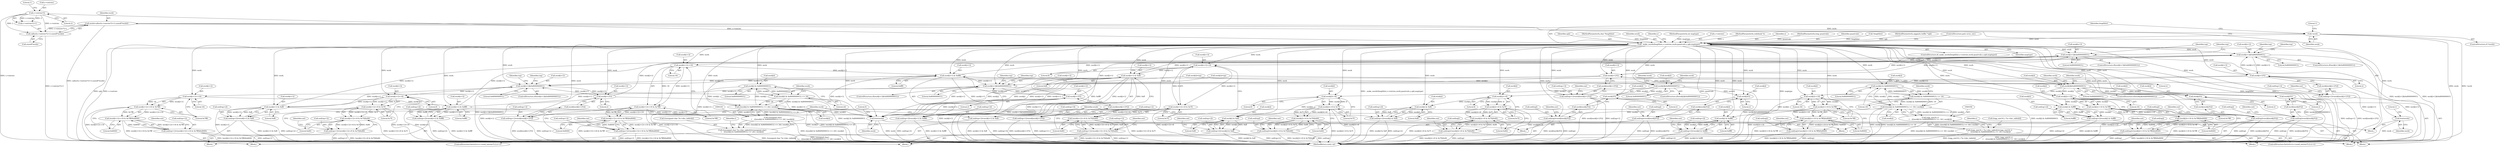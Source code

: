 digraph "0_Android_eeb4e45d5683f88488c083ecf142dc89bc3f0b47@API" {
"1000191" [label="(Call,work=calloc((s->entries*2+1),sizeof(*work)))"];
"1000193" [label="(Call,calloc((s->entries*2+1),sizeof(*work)))"];
"1000195" [label="(Call,s->entries*2)"];
"1000205" [label="(Call,!work)"];
"1000210" [label="(Call,_make_words(lengthlist,s->entries,work,quantvals,s,opb,maptype))"];
"1000321" [label="(Call,work[i] & 0x80000000UL)"];
"1000320" [label="(Call,(work[i] & 0x80000000UL) >> 24)"];
"1000319" [label="(Call,((work[i] & 0x80000000UL) >> 24) | work[i])"];
"1000317" [label="(Call,(unsigned char)\n\t    (((work[i] & 0x80000000UL) >> 24) | work[i]))"];
"1000309" [label="(Call,((unsigned char *)s->dec_table)[i]=(unsigned char)\n\t    (((work[i] & 0x80000000UL) >> 24) | work[i]))"];
"1000856" [label="(Call,free(work))"];
"1000359" [label="(Call,work[i] & 0x80000000UL)"];
"1000358" [label="(Call,(work[i] & 0x80000000UL) >> 16)"];
"1000357" [label="(Call,((work[i] & 0x80000000UL) >> 16) | work[i])"];
"1000355" [label="(Call,(ogg_uint16_t)\n\t    (((work[i] & 0x80000000UL) >> 16) | work[i]))"];
"1000347" [label="(Call,((ogg_uint16_t *)s->dec_table)[i]=(ogg_uint16_t)\n\t    (((work[i] & 0x80000000UL) >> 16) | work[i]))"];
"1000414" [label="(Call,work[i]&0x80000000UL)"];
"1000438" [label="(Call,work[i]>>8)"];
"1000437" [label="(Call,work[i]>>8 & 0x7f)"];
"1000436" [label="(Call,(work[i]>>8 & 0x7f)|0x80)"];
"1000432" [label="(Call,out[top]=(work[i]>>8 & 0x7f)|0x80)"];
"1000468" [label="(Call,work[i] & 0xff)"];
"1000462" [label="(Call,out[top+2]=work[i] & 0xff)"];
"1000497" [label="(Call,work[i]>>8)"];
"1000496" [label="(Call,work[i]>>8 & 0x7f)"];
"1000495" [label="(Call,(work[i]>>8 & 0x7f)|0x80)"];
"1000491" [label="(Call,out[top]=(work[i]>>8 & 0x7f)|0x80)"];
"1000525" [label="(Call,work[i] & 0xff)"];
"1000519" [label="(Call,out[top+2]=work[i] & 0xff)"];
"1000550" [label="(Call,work[i]*2)"];
"1000596" [label="(Call,work[i]*2)"];
"1000421" [label="(Call,work[i+1]&0x80000000UL)"];
"1000453" [label="(Call,work[i+1]>>8)"];
"1000452" [label="(Call,work[i+1]>>8 & 0x7f)"];
"1000451" [label="(Call,(work[i+1]>>8 & 0x7f)|0x80)"];
"1000445" [label="(Call,out[top+1]=(work[i+1]>>8 & 0x7f)|0x80)"];
"1000479" [label="(Call,work[i+1] & 0xff)"];
"1000473" [label="(Call,out[top+3]=work[i+1] & 0xff)"];
"1000533" [label="(Call,work[i+1]&0x80000000UL)"];
"1000563" [label="(Call,work[i+1]>>8)"];
"1000562" [label="(Call,work[i+1]>>8 & 0x7f)"];
"1000561" [label="(Call,(work[i+1]>>8 & 0x7f)|0x80)"];
"1000555" [label="(Call,out[top+1]=(work[i+1]>>8 & 0x7f)|0x80)"];
"1000578" [label="(Call,work[i+1] & 0xff)"];
"1000572" [label="(Call,out[top+2]=work[i+1] & 0xff)"];
"1000609" [label="(Call,work[i+1]*2)"];
"1000512" [label="(Call,work[i+1]*2)"];
"1000504" [label="(Call,out[top+1]=work[work[i+1]*2])"];
"1000544" [label="(Call,out[top]=work[work[i]*2])"];
"1000590" [label="(Call,out[top]=work[work[i]*2])"];
"1000601" [label="(Call,out[top+1]=work[work[i+1]*2])"];
"1000649" [label="(Call,work[i]&0x80000000UL)"];
"1000673" [label="(Call,work[i]>>16)"];
"1000672" [label="(Call,work[i]>>16 & 0x7fff)"];
"1000671" [label="(Call,(work[i]>>16 & 0x7fff)|0x8000)"];
"1000667" [label="(Call,out[top]=(work[i]>>16 & 0x7fff)|0x8000)"];
"1000703" [label="(Call,work[i] & 0xffff)"];
"1000697" [label="(Call,out[top+2]=work[i] & 0xffff)"];
"1000732" [label="(Call,work[i]>>16)"];
"1000731" [label="(Call,work[i]>>16 & 0x7fff)"];
"1000730" [label="(Call,(work[i]>>16 & 0x7fff)|0x8000)"];
"1000726" [label="(Call,out[top]=(work[i]>>16 & 0x7fff)|0x8000)"];
"1000760" [label="(Call,work[i] & 0xffff)"];
"1000754" [label="(Call,out[top+2]=work[i] & 0xffff)"];
"1000785" [label="(Call,work[i]*2)"];
"1000831" [label="(Call,work[i]*2)"];
"1000656" [label="(Call,work[i+1]&0x80000000UL)"];
"1000688" [label="(Call,work[i+1]>>16)"];
"1000687" [label="(Call,work[i+1]>>16 & 0x7fff)"];
"1000686" [label="(Call,(work[i+1]>>16 & 0x7fff)|0x8000)"];
"1000680" [label="(Call,out[top+1]=(work[i+1]>>16 & 0x7fff)|0x8000)"];
"1000714" [label="(Call,work[i+1] & 0xffff)"];
"1000708" [label="(Call,out[top+3]=work[i+1] & 0xffff)"];
"1000768" [label="(Call,work[i+1]&0x80000000UL)"];
"1000798" [label="(Call,work[i+1]>>16)"];
"1000797" [label="(Call,work[i+1]>>16 & 0x7fff)"];
"1000796" [label="(Call,(work[i+1]>>16 & 0x7fff)|0x8000)"];
"1000790" [label="(Call,out[top+1]=(work[i+1]>>16 & 0x7fff)|0x8000)"];
"1000813" [label="(Call,work[i+1] & 0xffff)"];
"1000807" [label="(Call,out[top+2]=work[i+1] & 0xffff)"];
"1000844" [label="(Call,work[i+1]*2)"];
"1000747" [label="(Call,work[i+1]*2)"];
"1000739" [label="(Call,out[top+1]=work[work[i+1]*2])"];
"1000779" [label="(Call,out[top]=work[work[i]*2])"];
"1000825" [label="(Call,out[top]=work[work[i]*2])"];
"1000836" [label="(Call,out[top+1]=work[work[i+1]*2])"];
"1000861" [label="(Call,free(work))"];
"1000786" [label="(Call,work[i])"];
"1000224" [label="(Identifier,s)"];
"1000204" [label="(ControlStructure,if (!work))"];
"1000748" [label="(Call,work[i+1])"];
"1000438" [label="(Call,work[i]>>8)"];
"1000694" [label="(Literal,16)"];
"1000359" [label="(Call,work[i] & 0x80000000UL)"];
"1000491" [label="(Call,out[top]=(work[i]>>8 & 0x7f)|0x80)"];
"1000443" [label="(Literal,0x7f)"];
"1000668" [label="(Call,out[top])"];
"1000544" [label="(Call,out[top]=work[work[i]*2])"];
"1000600" [label="(Literal,2)"];
"1000597" [label="(Call,work[i])"];
"1000420" [label="(ControlStructure,if(work[i+1]&0x80000000UL))"];
"1000463" [label="(Call,out[top+2])"];
"1000573" [label="(Call,out[top+2])"];
"1000722" [label="(Block,)"];
"1000727" [label="(Call,out[top])"];
"1000745" [label="(Call,work[work[i+1]*2])"];
"1000768" [label="(Call,work[i+1]&0x80000000UL)"];
"1000492" [label="(Call,out[top])"];
"1000760" [label="(Call,work[i] & 0xffff)"];
"1000663" [label="(Block,)"];
"1000806" [label="(Literal,0x8000)"];
"1000780" [label="(Call,out[top])"];
"1000731" [label="(Call,work[i]>>16 & 0x7fff)"];
"1000503" [label="(Literal,0x80)"];
"1000357" [label="(Call,((work[i] & 0x80000000UL) >> 16) | work[i])"];
"1000754" [label="(Call,out[top+2]=work[i] & 0xffff)"];
"1000738" [label="(Literal,0x8000)"];
"1000804" [label="(Literal,16)"];
"1000442" [label="(Literal,8)"];
"1000704" [label="(Call,work[i])"];
"1000609" [label="(Call,work[i+1]*2)"];
"1000510" [label="(Call,work[work[i+1]*2])"];
"1000615" [label="(Literal,2)"];
"1000364" [label="(Literal,16)"];
"1000689" [label="(Call,work[i+1])"];
"1000805" [label="(Literal,0x7fff)"];
"1000739" [label="(Call,out[top+1]=work[work[i+1]*2])"];
"1000201" [label="(Call,sizeof(*work))"];
"1000472" [label="(Literal,0xff)"];
"1000428" [label="(Block,)"];
"1000498" [label="(Call,work[i])"];
"1000710" [label="(Identifier,out)"];
"1000548" [label="(Call,work[work[i]*2])"];
"1000432" [label="(Call,out[top]=(work[i]>>8 & 0x7f)|0x80)"];
"1000332" [label="(ControlStructure,for(i=0;i<s->used_entries*2-2;i++))"];
"1000747" [label="(Call,work[i+1]*2)"];
"1000473" [label="(Call,out[top+3]=work[i+1] & 0xff)"];
"1000519" [label="(Call,out[top+2]=work[i] & 0xff)"];
"1000736" [label="(Literal,16)"];
"1000497" [label="(Call,work[i]>>8)"];
"1000109" [label="(MethodParameterIn,int maptype)"];
"1000325" [label="(Literal,0x80000000UL)"];
"1000836" [label="(Call,out[top+1]=work[work[i+1]*2])"];
"1000308" [label="(Identifier,i)"];
"1000355" [label="(Call,(ogg_uint16_t)\n\t    (((work[i] & 0x80000000UL) >> 16) | work[i]))"];
"1000506" [label="(Identifier,out)"];
"1000322" [label="(Call,work[i])"];
"1000594" [label="(Call,work[work[i]*2])"];
"1000199" [label="(Literal,2)"];
"1000819" [label="(Literal,0xffff)"];
"1000813" [label="(Call,work[i+1] & 0xffff)"];
"1000423" [label="(Identifier,work)"];
"1000460" [label="(Literal,0x7f)"];
"1000662" [label="(Literal,0x80000000UL)"];
"1000209" [label="(ControlStructure,if(_make_words(lengthlist,s->entries,work,quantvals,s,opb,maptype)))"];
"1000570" [label="(Literal,0x7f)"];
"1000799" [label="(Call,work[i+1])"];
"1000520" [label="(Call,out[top+2])"];
"1000596" [label="(Call,work[i]*2)"];
"1000732" [label="(Call,work[i]>>16)"];
"1000526" [label="(Call,work[i])"];
"1000857" [label="(Identifier,work)"];
"1000194" [label="(Call,s->entries*2+1)"];
"1000649" [label="(Call,work[i]&0x80000000UL)"];
"1000496" [label="(Call,work[i]>>8 & 0x7f)"];
"1000564" [label="(Call,work[i+1])"];
"1000679" [label="(Literal,0x8000)"];
"1000681" [label="(Call,out[top+1])"];
"1000682" [label="(Identifier,out)"];
"1000769" [label="(Call,work[i+1])"];
"1000678" [label="(Literal,0x7fff)"];
"1000740" [label="(Call,out[top+1])"];
"1000366" [label="(Identifier,work)"];
"1000770" [label="(Identifier,work)"];
"1000671" [label="(Call,(work[i]>>16 & 0x7fff)|0x8000)"];
"1000756" [label="(Identifier,out)"];
"1000542" [label="(Identifier,top)"];
"1000480" [label="(Call,work[i+1])"];
"1000850" [label="(Literal,2)"];
"1000859" [label="(Literal,0)"];
"1000832" [label="(Call,work[i])"];
"1000513" [label="(Call,work[i+1])"];
"1000829" [label="(Call,work[work[i]*2])"];
"1000212" [label="(Call,s->entries)"];
"1000433" [label="(Call,out[top])"];
"1000726" [label="(Call,out[top]=(work[i]>>16 & 0x7fff)|0x8000)"];
"1000439" [label="(Call,work[i])"];
"1000191" [label="(Call,work=calloc((s->entries*2+1),sizeof(*work)))"];
"1000677" [label="(Literal,16)"];
"1000105" [label="(MethodParameterIn,codebook *s)"];
"1000505" [label="(Call,out[top+1])"];
"1000755" [label="(Call,out[top+2])"];
"1000699" [label="(Identifier,out)"];
"1000217" [label="(Identifier,s)"];
"1000327" [label="(Call,work[i])"];
"1000418" [label="(Literal,0x80000000UL)"];
"1000485" [label="(Literal,0xff)"];
"1000550" [label="(Call,work[i]*2)"];
"1000415" [label="(Call,work[i])"];
"1000554" [label="(Literal,2)"];
"1000826" [label="(Call,out[top])"];
"1000588" [label="(Identifier,top)"];
"1000715" [label="(Call,work[i+1])"];
"1000792" [label="(Identifier,out)"];
"1000571" [label="(Literal,0x80)"];
"1000672" [label="(Call,work[i]>>16 & 0x7fff)"];
"1000555" [label="(Call,out[top+1]=(work[i+1]>>8 & 0x7f)|0x80)"];
"1000107" [label="(MethodParameterIn,long quantvals)"];
"1000764" [label="(Literal,0xffff)"];
"1000821" [label="(Block,)"];
"1000579" [label="(Call,work[i+1])"];
"1000831" [label="(Call,work[i]*2)"];
"1000741" [label="(Identifier,out)"];
"1000326" [label="(Literal,24)"];
"1000446" [label="(Call,out[top+1])"];
"1000733" [label="(Call,work[i])"];
"1000774" [label="(Literal,0x80000000UL)"];
"1000437" [label="(Call,work[i]>>8 & 0x7f)"];
"1000656" [label="(Call,work[i+1]&0x80000000UL)"];
"1000561" [label="(Call,(work[i+1]>>8 & 0x7f)|0x80)"];
"1000216" [label="(Identifier,quantvals)"];
"1000779" [label="(Call,out[top]=work[work[i]*2])"];
"1000427" [label="(Literal,0x80000000UL)"];
"1000444" [label="(Literal,0x80)"];
"1000451" [label="(Call,(work[i+1]>>8 & 0x7f)|0x80)"];
"1000474" [label="(Call,out[top+3])"];
"1000865" [label="(MethodReturn,static int)"];
"1000586" [label="(Block,)"];
"1000540" [label="(Block,)"];
"1000655" [label="(ControlStructure,if(work[i+1]&0x80000000UL))"];
"1000459" [label="(Literal,8)"];
"1000835" [label="(Literal,2)"];
"1000737" [label="(Literal,0x7fff)"];
"1000761" [label="(Call,work[i])"];
"1000452" [label="(Call,work[i+1]>>8 & 0x7f)"];
"1000532" [label="(ControlStructure,if(work[i+1]&0x80000000UL))"];
"1000114" [label="(Call,!lengthlist)"];
"1000709" [label="(Call,out[top+3])"];
"1000535" [label="(Identifier,work)"];
"1000461" [label="(Literal,0x80)"];
"1000864" [label="(Literal,1)"];
"1000856" [label="(Call,free(work))"];
"1000777" [label="(Identifier,top)"];
"1000823" [label="(Identifier,top)"];
"1000200" [label="(Literal,1)"];
"1000525" [label="(Call,work[i] & 0xff)"];
"1000309" [label="(Call,((unsigned char *)s->dec_table)[i]=(unsigned char)\n\t    (((work[i] & 0x80000000UL) >> 24) | work[i]))"];
"1000195" [label="(Call,s->entries*2)"];
"1000730" [label="(Call,(work[i]>>16 & 0x7fff)|0x8000)"];
"1000809" [label="(Identifier,out)"];
"1000569" [label="(Literal,8)"];
"1000557" [label="(Identifier,out)"];
"1000447" [label="(Identifier,out)"];
"1000534" [label="(Call,work[i+1])"];
"1000521" [label="(Identifier,out)"];
"1000695" [label="(Literal,0x7fff)"];
"1000110" [label="(Block,)"];
"1000796" [label="(Call,(work[i+1]>>16 & 0x7fff)|0x8000)"];
"1000489" [label="(Identifier,top)"];
"1000211" [label="(Identifier,lengthlist)"];
"1000790" [label="(Call,out[top+1]=(work[i+1]>>16 & 0x7fff)|0x8000)"];
"1000814" [label="(Call,work[i+1])"];
"1000844" [label="(Call,work[i+1]*2)"];
"1000108" [label="(MethodParameterIn,oggpack_buffer *opb)"];
"1000475" [label="(Identifier,out)"];
"1000687" [label="(Call,work[i+1]>>16 & 0x7fff)"];
"1000468" [label="(Call,work[i] & 0xff)"];
"1000363" [label="(Literal,0x80000000UL)"];
"1000783" [label="(Call,work[work[i]*2])"];
"1000837" [label="(Call,out[top+1])"];
"1000658" [label="(Identifier,work)"];
"1000808" [label="(Call,out[top+2])"];
"1000650" [label="(Call,work[i])"];
"1000791" [label="(Call,out[top+1])"];
"1000667" [label="(Call,out[top]=(work[i]>>16 & 0x7fff)|0x8000)"];
"1000346" [label="(Identifier,i)"];
"1000196" [label="(Call,s->entries)"];
"1000502" [label="(Literal,0x7f)"];
"1000607" [label="(Call,work[work[i+1]*2])"];
"1000479" [label="(Call,work[i+1] & 0xff)"];
"1000518" [label="(Literal,2)"];
"1000539" [label="(Literal,0x80000000UL)"];
"1000445" [label="(Call,out[top+1]=(work[i+1]>>8 & 0x7f)|0x80)"];
"1000545" [label="(Call,out[top])"];
"1000365" [label="(Call,work[i])"];
"1000574" [label="(Identifier,out)"];
"1000853" [label="(Identifier,work)"];
"1000665" [label="(Identifier,top)"];
"1000495" [label="(Call,(work[i]>>8 & 0x7f)|0x80)"];
"1000572" [label="(Call,out[top+2]=work[i+1] & 0xff)"];
"1000767" [label="(ControlStructure,if(work[i+1]&0x80000000UL))"];
"1000563" [label="(Call,work[i+1]>>8)"];
"1000562" [label="(Call,work[i+1]>>8 & 0x7f)"];
"1000193" [label="(Call,calloc((s->entries*2+1),sizeof(*work)))"];
"1000602" [label="(Call,out[top+1])"];
"1000842" [label="(Call,work[work[i+1]*2])"];
"1000590" [label="(Call,out[top]=work[work[i]*2])"];
"1000591" [label="(Call,out[top])"];
"1000798" [label="(Call,work[i+1]>>16)"];
"1000512" [label="(Call,work[i+1]*2)"];
"1000320" [label="(Call,(work[i] & 0x80000000UL) >> 24)"];
"1000414" [label="(Call,work[i]&0x80000000UL)"];
"1000347" [label="(Call,((ogg_uint16_t *)s->dec_table)[i]=(ogg_uint16_t)\n\t    (((work[i] & 0x80000000UL) >> 16) | work[i]))"];
"1000603" [label="(Identifier,out)"];
"1000294" [label="(ControlStructure,for(i=0;i<s->used_entries*2-2;i++))"];
"1000753" [label="(Literal,2)"];
"1000529" [label="(Literal,0xff)"];
"1000464" [label="(Identifier,out)"];
"1000610" [label="(Call,work[i+1])"];
"1000192" [label="(Identifier,work)"];
"1000653" [label="(Literal,0x80000000UL)"];
"1000696" [label="(Literal,0x8000)"];
"1000348" [label="(Call,((ogg_uint16_t *)s->dec_table)[i])"];
"1000321" [label="(Call,work[i] & 0x80000000UL)"];
"1000703" [label="(Call,work[i] & 0xffff)"];
"1000220" [label="(ControlStructure,goto error_out;)"];
"1000584" [label="(Literal,0xff)"];
"1000436" [label="(Call,(work[i]>>8 & 0x7f)|0x80)"];
"1000218" [label="(Identifier,opb)"];
"1000469" [label="(Call,work[i])"];
"1000454" [label="(Call,work[i+1])"];
"1000210" [label="(Call,_make_words(lengthlist,s->entries,work,quantvals,s,opb,maptype))"];
"1000724" [label="(Identifier,top)"];
"1000861" [label="(Call,free(work))"];
"1000714" [label="(Call,work[i+1] & 0xffff)"];
"1000648" [label="(ControlStructure,if(work[i]&0x80000000UL))"];
"1000807" [label="(Call,out[top+2]=work[i+1] & 0xffff)"];
"1000825" [label="(Call,out[top]=work[work[i]*2])"];
"1000785" [label="(Call,work[i]*2)"];
"1000708" [label="(Call,out[top+3]=work[i+1] & 0xffff)"];
"1000851" [label="(Call,work[i]=top)"];
"1000862" [label="(Identifier,work)"];
"1000578" [label="(Call,work[i+1] & 0xff)"];
"1000686" [label="(Call,(work[i+1]>>16 & 0x7fff)|0x8000)"];
"1000453" [label="(Call,work[i+1]>>8)"];
"1000219" [label="(Identifier,maptype)"];
"1000707" [label="(Literal,0xffff)"];
"1000618" [label="(Identifier,work)"];
"1000205" [label="(Call,!work)"];
"1000601" [label="(Call,out[top+1]=work[work[i+1]*2])"];
"1000680" [label="(Call,out[top+1]=(work[i+1]>>16 & 0x7fff)|0x8000)"];
"1000501" [label="(Literal,8)"];
"1000328" [label="(Identifier,work)"];
"1000487" [label="(Block,)"];
"1000674" [label="(Call,work[i])"];
"1000845" [label="(Call,work[i+1])"];
"1000413" [label="(ControlStructure,if(work[i]&0x80000000UL))"];
"1000775" [label="(Block,)"];
"1000106" [label="(MethodParameterIn,char *lengthlist)"];
"1000616" [label="(Call,work[i]=top)"];
"1000358" [label="(Call,(work[i] & 0x80000000UL) >> 16)"];
"1000215" [label="(Identifier,work)"];
"1000206" [label="(Identifier,work)"];
"1000319" [label="(Call,((work[i] & 0x80000000UL) >> 24) | work[i])"];
"1000551" [label="(Call,work[i])"];
"1000698" [label="(Call,out[top+2])"];
"1000556" [label="(Call,out[top+1])"];
"1000789" [label="(Literal,2)"];
"1000430" [label="(Identifier,top)"];
"1000504" [label="(Call,out[top+1]=work[work[i+1]*2])"];
"1000421" [label="(Call,work[i+1]&0x80000000UL)"];
"1000720" [label="(Literal,0xffff)"];
"1000317" [label="(Call,(unsigned char)\n\t    (((work[i] & 0x80000000UL) >> 24) | work[i]))"];
"1000360" [label="(Call,work[i])"];
"1000208" [label="(Literal,1)"];
"1000673" [label="(Call,work[i]>>16)"];
"1000422" [label="(Call,work[i+1])"];
"1000838" [label="(Identifier,out)"];
"1000462" [label="(Call,out[top+2]=work[i] & 0xff)"];
"1000688" [label="(Call,work[i+1]>>16)"];
"1000697" [label="(Call,out[top+2]=work[i] & 0xffff)"];
"1000657" [label="(Call,work[i+1])"];
"1000797" [label="(Call,work[i+1]>>16 & 0x7fff)"];
"1000310" [label="(Call,((unsigned char *)s->dec_table)[i])"];
"1000533" [label="(Call,work[i+1]&0x80000000UL)"];
"1000191" -> "1000110"  [label="AST: "];
"1000191" -> "1000193"  [label="CFG: "];
"1000192" -> "1000191"  [label="AST: "];
"1000193" -> "1000191"  [label="AST: "];
"1000206" -> "1000191"  [label="CFG: "];
"1000191" -> "1000865"  [label="DDG: calloc((s->entries*2+1),sizeof(*work))"];
"1000193" -> "1000191"  [label="DDG: s->entries*2+1"];
"1000191" -> "1000205"  [label="DDG: work"];
"1000193" -> "1000201"  [label="CFG: "];
"1000194" -> "1000193"  [label="AST: "];
"1000201" -> "1000193"  [label="AST: "];
"1000193" -> "1000865"  [label="DDG: s->entries*2+1"];
"1000195" -> "1000193"  [label="DDG: s->entries"];
"1000195" -> "1000193"  [label="DDG: 2"];
"1000195" -> "1000194"  [label="AST: "];
"1000195" -> "1000199"  [label="CFG: "];
"1000196" -> "1000195"  [label="AST: "];
"1000199" -> "1000195"  [label="AST: "];
"1000200" -> "1000195"  [label="CFG: "];
"1000195" -> "1000865"  [label="DDG: s->entries"];
"1000195" -> "1000194"  [label="DDG: s->entries"];
"1000195" -> "1000194"  [label="DDG: 2"];
"1000195" -> "1000210"  [label="DDG: s->entries"];
"1000205" -> "1000204"  [label="AST: "];
"1000205" -> "1000206"  [label="CFG: "];
"1000206" -> "1000205"  [label="AST: "];
"1000208" -> "1000205"  [label="CFG: "];
"1000211" -> "1000205"  [label="CFG: "];
"1000205" -> "1000865"  [label="DDG: work"];
"1000205" -> "1000865"  [label="DDG: !work"];
"1000205" -> "1000210"  [label="DDG: work"];
"1000210" -> "1000209"  [label="AST: "];
"1000210" -> "1000219"  [label="CFG: "];
"1000211" -> "1000210"  [label="AST: "];
"1000212" -> "1000210"  [label="AST: "];
"1000215" -> "1000210"  [label="AST: "];
"1000216" -> "1000210"  [label="AST: "];
"1000217" -> "1000210"  [label="AST: "];
"1000218" -> "1000210"  [label="AST: "];
"1000219" -> "1000210"  [label="AST: "];
"1000220" -> "1000210"  [label="CFG: "];
"1000224" -> "1000210"  [label="CFG: "];
"1000210" -> "1000865"  [label="DDG: _make_words(lengthlist,s->entries,work,quantvals,s,opb,maptype)"];
"1000210" -> "1000865"  [label="DDG: quantvals"];
"1000210" -> "1000865"  [label="DDG: maptype"];
"1000210" -> "1000865"  [label="DDG: s"];
"1000210" -> "1000865"  [label="DDG: opb"];
"1000210" -> "1000865"  [label="DDG: s->entries"];
"1000210" -> "1000865"  [label="DDG: lengthlist"];
"1000114" -> "1000210"  [label="DDG: lengthlist"];
"1000106" -> "1000210"  [label="DDG: lengthlist"];
"1000107" -> "1000210"  [label="DDG: quantvals"];
"1000105" -> "1000210"  [label="DDG: s"];
"1000108" -> "1000210"  [label="DDG: opb"];
"1000109" -> "1000210"  [label="DDG: maptype"];
"1000210" -> "1000321"  [label="DDG: work"];
"1000210" -> "1000319"  [label="DDG: work"];
"1000210" -> "1000359"  [label="DDG: work"];
"1000210" -> "1000357"  [label="DDG: work"];
"1000210" -> "1000414"  [label="DDG: work"];
"1000210" -> "1000421"  [label="DDG: work"];
"1000210" -> "1000438"  [label="DDG: work"];
"1000210" -> "1000453"  [label="DDG: work"];
"1000210" -> "1000468"  [label="DDG: work"];
"1000210" -> "1000479"  [label="DDG: work"];
"1000210" -> "1000497"  [label="DDG: work"];
"1000210" -> "1000504"  [label="DDG: work"];
"1000210" -> "1000512"  [label="DDG: work"];
"1000210" -> "1000525"  [label="DDG: work"];
"1000210" -> "1000533"  [label="DDG: work"];
"1000210" -> "1000544"  [label="DDG: work"];
"1000210" -> "1000550"  [label="DDG: work"];
"1000210" -> "1000563"  [label="DDG: work"];
"1000210" -> "1000578"  [label="DDG: work"];
"1000210" -> "1000590"  [label="DDG: work"];
"1000210" -> "1000596"  [label="DDG: work"];
"1000210" -> "1000601"  [label="DDG: work"];
"1000210" -> "1000609"  [label="DDG: work"];
"1000210" -> "1000649"  [label="DDG: work"];
"1000210" -> "1000656"  [label="DDG: work"];
"1000210" -> "1000673"  [label="DDG: work"];
"1000210" -> "1000688"  [label="DDG: work"];
"1000210" -> "1000703"  [label="DDG: work"];
"1000210" -> "1000714"  [label="DDG: work"];
"1000210" -> "1000732"  [label="DDG: work"];
"1000210" -> "1000739"  [label="DDG: work"];
"1000210" -> "1000747"  [label="DDG: work"];
"1000210" -> "1000760"  [label="DDG: work"];
"1000210" -> "1000768"  [label="DDG: work"];
"1000210" -> "1000779"  [label="DDG: work"];
"1000210" -> "1000785"  [label="DDG: work"];
"1000210" -> "1000798"  [label="DDG: work"];
"1000210" -> "1000813"  [label="DDG: work"];
"1000210" -> "1000825"  [label="DDG: work"];
"1000210" -> "1000831"  [label="DDG: work"];
"1000210" -> "1000836"  [label="DDG: work"];
"1000210" -> "1000844"  [label="DDG: work"];
"1000210" -> "1000856"  [label="DDG: work"];
"1000210" -> "1000861"  [label="DDG: work"];
"1000321" -> "1000320"  [label="AST: "];
"1000321" -> "1000325"  [label="CFG: "];
"1000322" -> "1000321"  [label="AST: "];
"1000325" -> "1000321"  [label="AST: "];
"1000326" -> "1000321"  [label="CFG: "];
"1000321" -> "1000320"  [label="DDG: work[i]"];
"1000321" -> "1000320"  [label="DDG: 0x80000000UL"];
"1000319" -> "1000321"  [label="DDG: work[i]"];
"1000321" -> "1000319"  [label="DDG: work[i]"];
"1000320" -> "1000319"  [label="AST: "];
"1000320" -> "1000326"  [label="CFG: "];
"1000326" -> "1000320"  [label="AST: "];
"1000328" -> "1000320"  [label="CFG: "];
"1000320" -> "1000865"  [label="DDG: work[i] & 0x80000000UL"];
"1000320" -> "1000319"  [label="DDG: work[i] & 0x80000000UL"];
"1000320" -> "1000319"  [label="DDG: 24"];
"1000319" -> "1000317"  [label="AST: "];
"1000319" -> "1000327"  [label="CFG: "];
"1000327" -> "1000319"  [label="AST: "];
"1000317" -> "1000319"  [label="CFG: "];
"1000319" -> "1000865"  [label="DDG: work[i]"];
"1000319" -> "1000865"  [label="DDG: (work[i] & 0x80000000UL) >> 24"];
"1000319" -> "1000317"  [label="DDG: (work[i] & 0x80000000UL) >> 24"];
"1000319" -> "1000317"  [label="DDG: work[i]"];
"1000319" -> "1000856"  [label="DDG: work[i]"];
"1000317" -> "1000309"  [label="AST: "];
"1000318" -> "1000317"  [label="AST: "];
"1000309" -> "1000317"  [label="CFG: "];
"1000317" -> "1000865"  [label="DDG: ((work[i] & 0x80000000UL) >> 24) | work[i]"];
"1000317" -> "1000309"  [label="DDG: ((work[i] & 0x80000000UL) >> 24) | work[i]"];
"1000309" -> "1000294"  [label="AST: "];
"1000310" -> "1000309"  [label="AST: "];
"1000308" -> "1000309"  [label="CFG: "];
"1000309" -> "1000865"  [label="DDG: ((unsigned char *)s->dec_table)[i]"];
"1000309" -> "1000865"  [label="DDG: (unsigned char)\n\t    (((work[i] & 0x80000000UL) >> 24) | work[i])"];
"1000856" -> "1000110"  [label="AST: "];
"1000856" -> "1000857"  [label="CFG: "];
"1000857" -> "1000856"  [label="AST: "];
"1000859" -> "1000856"  [label="CFG: "];
"1000856" -> "1000865"  [label="DDG: work"];
"1000714" -> "1000856"  [label="DDG: work[i+1]"];
"1000512" -> "1000856"  [label="DDG: work[i+1]"];
"1000616" -> "1000856"  [label="DDG: work[i]"];
"1000851" -> "1000856"  [label="DDG: work[i]"];
"1000609" -> "1000856"  [label="DDG: work[i+1]"];
"1000813" -> "1000856"  [label="DDG: work[i+1]"];
"1000479" -> "1000856"  [label="DDG: work[i+1]"];
"1000844" -> "1000856"  [label="DDG: work[i+1]"];
"1000578" -> "1000856"  [label="DDG: work[i+1]"];
"1000357" -> "1000856"  [label="DDG: work[i]"];
"1000747" -> "1000856"  [label="DDG: work[i+1]"];
"1000359" -> "1000358"  [label="AST: "];
"1000359" -> "1000363"  [label="CFG: "];
"1000360" -> "1000359"  [label="AST: "];
"1000363" -> "1000359"  [label="AST: "];
"1000364" -> "1000359"  [label="CFG: "];
"1000359" -> "1000358"  [label="DDG: work[i]"];
"1000359" -> "1000358"  [label="DDG: 0x80000000UL"];
"1000357" -> "1000359"  [label="DDG: work[i]"];
"1000359" -> "1000357"  [label="DDG: work[i]"];
"1000358" -> "1000357"  [label="AST: "];
"1000358" -> "1000364"  [label="CFG: "];
"1000364" -> "1000358"  [label="AST: "];
"1000366" -> "1000358"  [label="CFG: "];
"1000358" -> "1000865"  [label="DDG: work[i] & 0x80000000UL"];
"1000358" -> "1000357"  [label="DDG: work[i] & 0x80000000UL"];
"1000358" -> "1000357"  [label="DDG: 16"];
"1000357" -> "1000355"  [label="AST: "];
"1000357" -> "1000365"  [label="CFG: "];
"1000365" -> "1000357"  [label="AST: "];
"1000355" -> "1000357"  [label="CFG: "];
"1000357" -> "1000865"  [label="DDG: work[i]"];
"1000357" -> "1000865"  [label="DDG: (work[i] & 0x80000000UL) >> 16"];
"1000357" -> "1000355"  [label="DDG: (work[i] & 0x80000000UL) >> 16"];
"1000357" -> "1000355"  [label="DDG: work[i]"];
"1000355" -> "1000347"  [label="AST: "];
"1000356" -> "1000355"  [label="AST: "];
"1000347" -> "1000355"  [label="CFG: "];
"1000355" -> "1000865"  [label="DDG: ((work[i] & 0x80000000UL) >> 16) | work[i]"];
"1000355" -> "1000347"  [label="DDG: ((work[i] & 0x80000000UL) >> 16) | work[i]"];
"1000347" -> "1000332"  [label="AST: "];
"1000348" -> "1000347"  [label="AST: "];
"1000346" -> "1000347"  [label="CFG: "];
"1000347" -> "1000865"  [label="DDG: ((ogg_uint16_t *)s->dec_table)[i]"];
"1000347" -> "1000865"  [label="DDG: (ogg_uint16_t)\n\t    (((work[i] & 0x80000000UL) >> 16) | work[i])"];
"1000414" -> "1000413"  [label="AST: "];
"1000414" -> "1000418"  [label="CFG: "];
"1000415" -> "1000414"  [label="AST: "];
"1000418" -> "1000414"  [label="AST: "];
"1000423" -> "1000414"  [label="CFG: "];
"1000535" -> "1000414"  [label="CFG: "];
"1000414" -> "1000865"  [label="DDG: work[i]&0x80000000UL"];
"1000616" -> "1000414"  [label="DDG: work[i]"];
"1000414" -> "1000438"  [label="DDG: work[i]"];
"1000414" -> "1000497"  [label="DDG: work[i]"];
"1000414" -> "1000550"  [label="DDG: work[i]"];
"1000414" -> "1000596"  [label="DDG: work[i]"];
"1000438" -> "1000437"  [label="AST: "];
"1000438" -> "1000442"  [label="CFG: "];
"1000439" -> "1000438"  [label="AST: "];
"1000442" -> "1000438"  [label="AST: "];
"1000443" -> "1000438"  [label="CFG: "];
"1000438" -> "1000437"  [label="DDG: work[i]"];
"1000438" -> "1000437"  [label="DDG: 8"];
"1000438" -> "1000468"  [label="DDG: work[i]"];
"1000437" -> "1000436"  [label="AST: "];
"1000437" -> "1000443"  [label="CFG: "];
"1000443" -> "1000437"  [label="AST: "];
"1000444" -> "1000437"  [label="CFG: "];
"1000437" -> "1000865"  [label="DDG: work[i]>>8"];
"1000437" -> "1000436"  [label="DDG: work[i]>>8"];
"1000437" -> "1000436"  [label="DDG: 0x7f"];
"1000436" -> "1000432"  [label="AST: "];
"1000436" -> "1000444"  [label="CFG: "];
"1000444" -> "1000436"  [label="AST: "];
"1000432" -> "1000436"  [label="CFG: "];
"1000436" -> "1000865"  [label="DDG: work[i]>>8 & 0x7f"];
"1000436" -> "1000432"  [label="DDG: work[i]>>8 & 0x7f"];
"1000436" -> "1000432"  [label="DDG: 0x80"];
"1000432" -> "1000428"  [label="AST: "];
"1000433" -> "1000432"  [label="AST: "];
"1000447" -> "1000432"  [label="CFG: "];
"1000432" -> "1000865"  [label="DDG: (work[i]>>8 & 0x7f)|0x80"];
"1000432" -> "1000865"  [label="DDG: out[top]"];
"1000468" -> "1000462"  [label="AST: "];
"1000468" -> "1000472"  [label="CFG: "];
"1000469" -> "1000468"  [label="AST: "];
"1000472" -> "1000468"  [label="AST: "];
"1000462" -> "1000468"  [label="CFG: "];
"1000468" -> "1000462"  [label="DDG: work[i]"];
"1000468" -> "1000462"  [label="DDG: 0xff"];
"1000462" -> "1000428"  [label="AST: "];
"1000463" -> "1000462"  [label="AST: "];
"1000475" -> "1000462"  [label="CFG: "];
"1000462" -> "1000865"  [label="DDG: work[i] & 0xff"];
"1000462" -> "1000865"  [label="DDG: out[top+2]"];
"1000497" -> "1000496"  [label="AST: "];
"1000497" -> "1000501"  [label="CFG: "];
"1000498" -> "1000497"  [label="AST: "];
"1000501" -> "1000497"  [label="AST: "];
"1000502" -> "1000497"  [label="CFG: "];
"1000497" -> "1000496"  [label="DDG: work[i]"];
"1000497" -> "1000496"  [label="DDG: 8"];
"1000497" -> "1000525"  [label="DDG: work[i]"];
"1000496" -> "1000495"  [label="AST: "];
"1000496" -> "1000502"  [label="CFG: "];
"1000502" -> "1000496"  [label="AST: "];
"1000503" -> "1000496"  [label="CFG: "];
"1000496" -> "1000865"  [label="DDG: work[i]>>8"];
"1000496" -> "1000495"  [label="DDG: work[i]>>8"];
"1000496" -> "1000495"  [label="DDG: 0x7f"];
"1000495" -> "1000491"  [label="AST: "];
"1000495" -> "1000503"  [label="CFG: "];
"1000503" -> "1000495"  [label="AST: "];
"1000491" -> "1000495"  [label="CFG: "];
"1000495" -> "1000865"  [label="DDG: work[i]>>8 & 0x7f"];
"1000495" -> "1000491"  [label="DDG: work[i]>>8 & 0x7f"];
"1000495" -> "1000491"  [label="DDG: 0x80"];
"1000491" -> "1000487"  [label="AST: "];
"1000492" -> "1000491"  [label="AST: "];
"1000506" -> "1000491"  [label="CFG: "];
"1000491" -> "1000865"  [label="DDG: (work[i]>>8 & 0x7f)|0x80"];
"1000491" -> "1000865"  [label="DDG: out[top]"];
"1000525" -> "1000519"  [label="AST: "];
"1000525" -> "1000529"  [label="CFG: "];
"1000526" -> "1000525"  [label="AST: "];
"1000529" -> "1000525"  [label="AST: "];
"1000519" -> "1000525"  [label="CFG: "];
"1000525" -> "1000519"  [label="DDG: work[i]"];
"1000525" -> "1000519"  [label="DDG: 0xff"];
"1000519" -> "1000487"  [label="AST: "];
"1000520" -> "1000519"  [label="AST: "];
"1000618" -> "1000519"  [label="CFG: "];
"1000519" -> "1000865"  [label="DDG: work[i] & 0xff"];
"1000519" -> "1000865"  [label="DDG: out[top+2]"];
"1000550" -> "1000548"  [label="AST: "];
"1000550" -> "1000554"  [label="CFG: "];
"1000551" -> "1000550"  [label="AST: "];
"1000554" -> "1000550"  [label="AST: "];
"1000548" -> "1000550"  [label="CFG: "];
"1000596" -> "1000594"  [label="AST: "];
"1000596" -> "1000600"  [label="CFG: "];
"1000597" -> "1000596"  [label="AST: "];
"1000600" -> "1000596"  [label="AST: "];
"1000594" -> "1000596"  [label="CFG: "];
"1000421" -> "1000420"  [label="AST: "];
"1000421" -> "1000427"  [label="CFG: "];
"1000422" -> "1000421"  [label="AST: "];
"1000427" -> "1000421"  [label="AST: "];
"1000430" -> "1000421"  [label="CFG: "];
"1000489" -> "1000421"  [label="CFG: "];
"1000421" -> "1000865"  [label="DDG: work[i+1]&0x80000000UL"];
"1000578" -> "1000421"  [label="DDG: work[i+1]"];
"1000512" -> "1000421"  [label="DDG: work[i+1]"];
"1000609" -> "1000421"  [label="DDG: work[i+1]"];
"1000479" -> "1000421"  [label="DDG: work[i+1]"];
"1000421" -> "1000453"  [label="DDG: work[i+1]"];
"1000421" -> "1000512"  [label="DDG: work[i+1]"];
"1000453" -> "1000452"  [label="AST: "];
"1000453" -> "1000459"  [label="CFG: "];
"1000454" -> "1000453"  [label="AST: "];
"1000459" -> "1000453"  [label="AST: "];
"1000460" -> "1000453"  [label="CFG: "];
"1000453" -> "1000452"  [label="DDG: work[i+1]"];
"1000453" -> "1000452"  [label="DDG: 8"];
"1000453" -> "1000479"  [label="DDG: work[i+1]"];
"1000452" -> "1000451"  [label="AST: "];
"1000452" -> "1000460"  [label="CFG: "];
"1000460" -> "1000452"  [label="AST: "];
"1000461" -> "1000452"  [label="CFG: "];
"1000452" -> "1000865"  [label="DDG: work[i+1]>>8"];
"1000452" -> "1000451"  [label="DDG: work[i+1]>>8"];
"1000452" -> "1000451"  [label="DDG: 0x7f"];
"1000451" -> "1000445"  [label="AST: "];
"1000451" -> "1000461"  [label="CFG: "];
"1000461" -> "1000451"  [label="AST: "];
"1000445" -> "1000451"  [label="CFG: "];
"1000451" -> "1000865"  [label="DDG: work[i+1]>>8 & 0x7f"];
"1000451" -> "1000445"  [label="DDG: work[i+1]>>8 & 0x7f"];
"1000451" -> "1000445"  [label="DDG: 0x80"];
"1000445" -> "1000428"  [label="AST: "];
"1000446" -> "1000445"  [label="AST: "];
"1000464" -> "1000445"  [label="CFG: "];
"1000445" -> "1000865"  [label="DDG: out[top+1]"];
"1000445" -> "1000865"  [label="DDG: (work[i+1]>>8 & 0x7f)|0x80"];
"1000479" -> "1000473"  [label="AST: "];
"1000479" -> "1000485"  [label="CFG: "];
"1000480" -> "1000479"  [label="AST: "];
"1000485" -> "1000479"  [label="AST: "];
"1000473" -> "1000479"  [label="CFG: "];
"1000479" -> "1000865"  [label="DDG: work[i+1]"];
"1000479" -> "1000473"  [label="DDG: work[i+1]"];
"1000479" -> "1000473"  [label="DDG: 0xff"];
"1000479" -> "1000533"  [label="DDG: work[i+1]"];
"1000473" -> "1000428"  [label="AST: "];
"1000474" -> "1000473"  [label="AST: "];
"1000618" -> "1000473"  [label="CFG: "];
"1000473" -> "1000865"  [label="DDG: out[top+3]"];
"1000473" -> "1000865"  [label="DDG: work[i+1] & 0xff"];
"1000533" -> "1000532"  [label="AST: "];
"1000533" -> "1000539"  [label="CFG: "];
"1000534" -> "1000533"  [label="AST: "];
"1000539" -> "1000533"  [label="AST: "];
"1000542" -> "1000533"  [label="CFG: "];
"1000588" -> "1000533"  [label="CFG: "];
"1000533" -> "1000865"  [label="DDG: work[i+1]&0x80000000UL"];
"1000578" -> "1000533"  [label="DDG: work[i+1]"];
"1000512" -> "1000533"  [label="DDG: work[i+1]"];
"1000609" -> "1000533"  [label="DDG: work[i+1]"];
"1000533" -> "1000563"  [label="DDG: work[i+1]"];
"1000533" -> "1000609"  [label="DDG: work[i+1]"];
"1000563" -> "1000562"  [label="AST: "];
"1000563" -> "1000569"  [label="CFG: "];
"1000564" -> "1000563"  [label="AST: "];
"1000569" -> "1000563"  [label="AST: "];
"1000570" -> "1000563"  [label="CFG: "];
"1000563" -> "1000562"  [label="DDG: work[i+1]"];
"1000563" -> "1000562"  [label="DDG: 8"];
"1000563" -> "1000578"  [label="DDG: work[i+1]"];
"1000562" -> "1000561"  [label="AST: "];
"1000562" -> "1000570"  [label="CFG: "];
"1000570" -> "1000562"  [label="AST: "];
"1000571" -> "1000562"  [label="CFG: "];
"1000562" -> "1000865"  [label="DDG: work[i+1]>>8"];
"1000562" -> "1000561"  [label="DDG: work[i+1]>>8"];
"1000562" -> "1000561"  [label="DDG: 0x7f"];
"1000561" -> "1000555"  [label="AST: "];
"1000561" -> "1000571"  [label="CFG: "];
"1000571" -> "1000561"  [label="AST: "];
"1000555" -> "1000561"  [label="CFG: "];
"1000561" -> "1000865"  [label="DDG: work[i+1]>>8 & 0x7f"];
"1000561" -> "1000555"  [label="DDG: work[i+1]>>8 & 0x7f"];
"1000561" -> "1000555"  [label="DDG: 0x80"];
"1000555" -> "1000540"  [label="AST: "];
"1000556" -> "1000555"  [label="AST: "];
"1000574" -> "1000555"  [label="CFG: "];
"1000555" -> "1000865"  [label="DDG: out[top+1]"];
"1000555" -> "1000865"  [label="DDG: (work[i+1]>>8 & 0x7f)|0x80"];
"1000578" -> "1000572"  [label="AST: "];
"1000578" -> "1000584"  [label="CFG: "];
"1000579" -> "1000578"  [label="AST: "];
"1000584" -> "1000578"  [label="AST: "];
"1000572" -> "1000578"  [label="CFG: "];
"1000578" -> "1000865"  [label="DDG: work[i+1]"];
"1000578" -> "1000572"  [label="DDG: work[i+1]"];
"1000578" -> "1000572"  [label="DDG: 0xff"];
"1000572" -> "1000540"  [label="AST: "];
"1000573" -> "1000572"  [label="AST: "];
"1000618" -> "1000572"  [label="CFG: "];
"1000572" -> "1000865"  [label="DDG: work[i+1] & 0xff"];
"1000572" -> "1000865"  [label="DDG: out[top+2]"];
"1000609" -> "1000607"  [label="AST: "];
"1000609" -> "1000615"  [label="CFG: "];
"1000610" -> "1000609"  [label="AST: "];
"1000615" -> "1000609"  [label="AST: "];
"1000607" -> "1000609"  [label="CFG: "];
"1000609" -> "1000865"  [label="DDG: work[i+1]"];
"1000512" -> "1000510"  [label="AST: "];
"1000512" -> "1000518"  [label="CFG: "];
"1000513" -> "1000512"  [label="AST: "];
"1000518" -> "1000512"  [label="AST: "];
"1000510" -> "1000512"  [label="CFG: "];
"1000512" -> "1000865"  [label="DDG: work[i+1]"];
"1000504" -> "1000487"  [label="AST: "];
"1000504" -> "1000510"  [label="CFG: "];
"1000505" -> "1000504"  [label="AST: "];
"1000510" -> "1000504"  [label="AST: "];
"1000521" -> "1000504"  [label="CFG: "];
"1000504" -> "1000865"  [label="DDG: out[top+1]"];
"1000504" -> "1000865"  [label="DDG: work[work[i+1]*2]"];
"1000544" -> "1000540"  [label="AST: "];
"1000544" -> "1000548"  [label="CFG: "];
"1000545" -> "1000544"  [label="AST: "];
"1000548" -> "1000544"  [label="AST: "];
"1000557" -> "1000544"  [label="CFG: "];
"1000544" -> "1000865"  [label="DDG: work[work[i]*2]"];
"1000544" -> "1000865"  [label="DDG: out[top]"];
"1000590" -> "1000586"  [label="AST: "];
"1000590" -> "1000594"  [label="CFG: "];
"1000591" -> "1000590"  [label="AST: "];
"1000594" -> "1000590"  [label="AST: "];
"1000603" -> "1000590"  [label="CFG: "];
"1000590" -> "1000865"  [label="DDG: out[top]"];
"1000590" -> "1000865"  [label="DDG: work[work[i]*2]"];
"1000601" -> "1000586"  [label="AST: "];
"1000601" -> "1000607"  [label="CFG: "];
"1000602" -> "1000601"  [label="AST: "];
"1000607" -> "1000601"  [label="AST: "];
"1000618" -> "1000601"  [label="CFG: "];
"1000601" -> "1000865"  [label="DDG: work[work[i+1]*2]"];
"1000601" -> "1000865"  [label="DDG: out[top+1]"];
"1000649" -> "1000648"  [label="AST: "];
"1000649" -> "1000653"  [label="CFG: "];
"1000650" -> "1000649"  [label="AST: "];
"1000653" -> "1000649"  [label="AST: "];
"1000658" -> "1000649"  [label="CFG: "];
"1000770" -> "1000649"  [label="CFG: "];
"1000649" -> "1000865"  [label="DDG: work[i]&0x80000000UL"];
"1000851" -> "1000649"  [label="DDG: work[i]"];
"1000649" -> "1000673"  [label="DDG: work[i]"];
"1000649" -> "1000732"  [label="DDG: work[i]"];
"1000649" -> "1000785"  [label="DDG: work[i]"];
"1000649" -> "1000831"  [label="DDG: work[i]"];
"1000673" -> "1000672"  [label="AST: "];
"1000673" -> "1000677"  [label="CFG: "];
"1000674" -> "1000673"  [label="AST: "];
"1000677" -> "1000673"  [label="AST: "];
"1000678" -> "1000673"  [label="CFG: "];
"1000673" -> "1000672"  [label="DDG: work[i]"];
"1000673" -> "1000672"  [label="DDG: 16"];
"1000673" -> "1000703"  [label="DDG: work[i]"];
"1000672" -> "1000671"  [label="AST: "];
"1000672" -> "1000678"  [label="CFG: "];
"1000678" -> "1000672"  [label="AST: "];
"1000679" -> "1000672"  [label="CFG: "];
"1000672" -> "1000865"  [label="DDG: work[i]>>16"];
"1000672" -> "1000671"  [label="DDG: work[i]>>16"];
"1000672" -> "1000671"  [label="DDG: 0x7fff"];
"1000671" -> "1000667"  [label="AST: "];
"1000671" -> "1000679"  [label="CFG: "];
"1000679" -> "1000671"  [label="AST: "];
"1000667" -> "1000671"  [label="CFG: "];
"1000671" -> "1000865"  [label="DDG: work[i]>>16 & 0x7fff"];
"1000671" -> "1000667"  [label="DDG: work[i]>>16 & 0x7fff"];
"1000671" -> "1000667"  [label="DDG: 0x8000"];
"1000667" -> "1000663"  [label="AST: "];
"1000668" -> "1000667"  [label="AST: "];
"1000682" -> "1000667"  [label="CFG: "];
"1000667" -> "1000865"  [label="DDG: out[top]"];
"1000667" -> "1000865"  [label="DDG: (work[i]>>16 & 0x7fff)|0x8000"];
"1000703" -> "1000697"  [label="AST: "];
"1000703" -> "1000707"  [label="CFG: "];
"1000704" -> "1000703"  [label="AST: "];
"1000707" -> "1000703"  [label="AST: "];
"1000697" -> "1000703"  [label="CFG: "];
"1000703" -> "1000697"  [label="DDG: work[i]"];
"1000703" -> "1000697"  [label="DDG: 0xffff"];
"1000697" -> "1000663"  [label="AST: "];
"1000698" -> "1000697"  [label="AST: "];
"1000710" -> "1000697"  [label="CFG: "];
"1000697" -> "1000865"  [label="DDG: work[i] & 0xffff"];
"1000697" -> "1000865"  [label="DDG: out[top+2]"];
"1000732" -> "1000731"  [label="AST: "];
"1000732" -> "1000736"  [label="CFG: "];
"1000733" -> "1000732"  [label="AST: "];
"1000736" -> "1000732"  [label="AST: "];
"1000737" -> "1000732"  [label="CFG: "];
"1000732" -> "1000731"  [label="DDG: work[i]"];
"1000732" -> "1000731"  [label="DDG: 16"];
"1000732" -> "1000760"  [label="DDG: work[i]"];
"1000731" -> "1000730"  [label="AST: "];
"1000731" -> "1000737"  [label="CFG: "];
"1000737" -> "1000731"  [label="AST: "];
"1000738" -> "1000731"  [label="CFG: "];
"1000731" -> "1000865"  [label="DDG: work[i]>>16"];
"1000731" -> "1000730"  [label="DDG: work[i]>>16"];
"1000731" -> "1000730"  [label="DDG: 0x7fff"];
"1000730" -> "1000726"  [label="AST: "];
"1000730" -> "1000738"  [label="CFG: "];
"1000738" -> "1000730"  [label="AST: "];
"1000726" -> "1000730"  [label="CFG: "];
"1000730" -> "1000865"  [label="DDG: work[i]>>16 & 0x7fff"];
"1000730" -> "1000726"  [label="DDG: work[i]>>16 & 0x7fff"];
"1000730" -> "1000726"  [label="DDG: 0x8000"];
"1000726" -> "1000722"  [label="AST: "];
"1000727" -> "1000726"  [label="AST: "];
"1000741" -> "1000726"  [label="CFG: "];
"1000726" -> "1000865"  [label="DDG: (work[i]>>16 & 0x7fff)|0x8000"];
"1000726" -> "1000865"  [label="DDG: out[top]"];
"1000760" -> "1000754"  [label="AST: "];
"1000760" -> "1000764"  [label="CFG: "];
"1000761" -> "1000760"  [label="AST: "];
"1000764" -> "1000760"  [label="AST: "];
"1000754" -> "1000760"  [label="CFG: "];
"1000760" -> "1000754"  [label="DDG: work[i]"];
"1000760" -> "1000754"  [label="DDG: 0xffff"];
"1000754" -> "1000722"  [label="AST: "];
"1000755" -> "1000754"  [label="AST: "];
"1000853" -> "1000754"  [label="CFG: "];
"1000754" -> "1000865"  [label="DDG: work[i] & 0xffff"];
"1000754" -> "1000865"  [label="DDG: out[top+2]"];
"1000785" -> "1000783"  [label="AST: "];
"1000785" -> "1000789"  [label="CFG: "];
"1000786" -> "1000785"  [label="AST: "];
"1000789" -> "1000785"  [label="AST: "];
"1000783" -> "1000785"  [label="CFG: "];
"1000831" -> "1000829"  [label="AST: "];
"1000831" -> "1000835"  [label="CFG: "];
"1000832" -> "1000831"  [label="AST: "];
"1000835" -> "1000831"  [label="AST: "];
"1000829" -> "1000831"  [label="CFG: "];
"1000656" -> "1000655"  [label="AST: "];
"1000656" -> "1000662"  [label="CFG: "];
"1000657" -> "1000656"  [label="AST: "];
"1000662" -> "1000656"  [label="AST: "];
"1000665" -> "1000656"  [label="CFG: "];
"1000724" -> "1000656"  [label="CFG: "];
"1000656" -> "1000865"  [label="DDG: work[i+1]&0x80000000UL"];
"1000747" -> "1000656"  [label="DDG: work[i+1]"];
"1000714" -> "1000656"  [label="DDG: work[i+1]"];
"1000813" -> "1000656"  [label="DDG: work[i+1]"];
"1000844" -> "1000656"  [label="DDG: work[i+1]"];
"1000656" -> "1000688"  [label="DDG: work[i+1]"];
"1000656" -> "1000747"  [label="DDG: work[i+1]"];
"1000688" -> "1000687"  [label="AST: "];
"1000688" -> "1000694"  [label="CFG: "];
"1000689" -> "1000688"  [label="AST: "];
"1000694" -> "1000688"  [label="AST: "];
"1000695" -> "1000688"  [label="CFG: "];
"1000688" -> "1000687"  [label="DDG: work[i+1]"];
"1000688" -> "1000687"  [label="DDG: 16"];
"1000688" -> "1000714"  [label="DDG: work[i+1]"];
"1000687" -> "1000686"  [label="AST: "];
"1000687" -> "1000695"  [label="CFG: "];
"1000695" -> "1000687"  [label="AST: "];
"1000696" -> "1000687"  [label="CFG: "];
"1000687" -> "1000865"  [label="DDG: work[i+1]>>16"];
"1000687" -> "1000686"  [label="DDG: work[i+1]>>16"];
"1000687" -> "1000686"  [label="DDG: 0x7fff"];
"1000686" -> "1000680"  [label="AST: "];
"1000686" -> "1000696"  [label="CFG: "];
"1000696" -> "1000686"  [label="AST: "];
"1000680" -> "1000686"  [label="CFG: "];
"1000686" -> "1000865"  [label="DDG: work[i+1]>>16 & 0x7fff"];
"1000686" -> "1000680"  [label="DDG: work[i+1]>>16 & 0x7fff"];
"1000686" -> "1000680"  [label="DDG: 0x8000"];
"1000680" -> "1000663"  [label="AST: "];
"1000681" -> "1000680"  [label="AST: "];
"1000699" -> "1000680"  [label="CFG: "];
"1000680" -> "1000865"  [label="DDG: out[top+1]"];
"1000680" -> "1000865"  [label="DDG: (work[i+1]>>16 & 0x7fff)|0x8000"];
"1000714" -> "1000708"  [label="AST: "];
"1000714" -> "1000720"  [label="CFG: "];
"1000715" -> "1000714"  [label="AST: "];
"1000720" -> "1000714"  [label="AST: "];
"1000708" -> "1000714"  [label="CFG: "];
"1000714" -> "1000865"  [label="DDG: work[i+1]"];
"1000714" -> "1000708"  [label="DDG: work[i+1]"];
"1000714" -> "1000708"  [label="DDG: 0xffff"];
"1000714" -> "1000768"  [label="DDG: work[i+1]"];
"1000708" -> "1000663"  [label="AST: "];
"1000709" -> "1000708"  [label="AST: "];
"1000853" -> "1000708"  [label="CFG: "];
"1000708" -> "1000865"  [label="DDG: work[i+1] & 0xffff"];
"1000708" -> "1000865"  [label="DDG: out[top+3]"];
"1000768" -> "1000767"  [label="AST: "];
"1000768" -> "1000774"  [label="CFG: "];
"1000769" -> "1000768"  [label="AST: "];
"1000774" -> "1000768"  [label="AST: "];
"1000777" -> "1000768"  [label="CFG: "];
"1000823" -> "1000768"  [label="CFG: "];
"1000768" -> "1000865"  [label="DDG: work[i+1]&0x80000000UL"];
"1000747" -> "1000768"  [label="DDG: work[i+1]"];
"1000813" -> "1000768"  [label="DDG: work[i+1]"];
"1000844" -> "1000768"  [label="DDG: work[i+1]"];
"1000768" -> "1000798"  [label="DDG: work[i+1]"];
"1000768" -> "1000844"  [label="DDG: work[i+1]"];
"1000798" -> "1000797"  [label="AST: "];
"1000798" -> "1000804"  [label="CFG: "];
"1000799" -> "1000798"  [label="AST: "];
"1000804" -> "1000798"  [label="AST: "];
"1000805" -> "1000798"  [label="CFG: "];
"1000798" -> "1000797"  [label="DDG: work[i+1]"];
"1000798" -> "1000797"  [label="DDG: 16"];
"1000798" -> "1000813"  [label="DDG: work[i+1]"];
"1000797" -> "1000796"  [label="AST: "];
"1000797" -> "1000805"  [label="CFG: "];
"1000805" -> "1000797"  [label="AST: "];
"1000806" -> "1000797"  [label="CFG: "];
"1000797" -> "1000865"  [label="DDG: work[i+1]>>16"];
"1000797" -> "1000796"  [label="DDG: work[i+1]>>16"];
"1000797" -> "1000796"  [label="DDG: 0x7fff"];
"1000796" -> "1000790"  [label="AST: "];
"1000796" -> "1000806"  [label="CFG: "];
"1000806" -> "1000796"  [label="AST: "];
"1000790" -> "1000796"  [label="CFG: "];
"1000796" -> "1000865"  [label="DDG: work[i+1]>>16 & 0x7fff"];
"1000796" -> "1000790"  [label="DDG: work[i+1]>>16 & 0x7fff"];
"1000796" -> "1000790"  [label="DDG: 0x8000"];
"1000790" -> "1000775"  [label="AST: "];
"1000791" -> "1000790"  [label="AST: "];
"1000809" -> "1000790"  [label="CFG: "];
"1000790" -> "1000865"  [label="DDG: out[top+1]"];
"1000790" -> "1000865"  [label="DDG: (work[i+1]>>16 & 0x7fff)|0x8000"];
"1000813" -> "1000807"  [label="AST: "];
"1000813" -> "1000819"  [label="CFG: "];
"1000814" -> "1000813"  [label="AST: "];
"1000819" -> "1000813"  [label="AST: "];
"1000807" -> "1000813"  [label="CFG: "];
"1000813" -> "1000865"  [label="DDG: work[i+1]"];
"1000813" -> "1000807"  [label="DDG: work[i+1]"];
"1000813" -> "1000807"  [label="DDG: 0xffff"];
"1000807" -> "1000775"  [label="AST: "];
"1000808" -> "1000807"  [label="AST: "];
"1000853" -> "1000807"  [label="CFG: "];
"1000807" -> "1000865"  [label="DDG: out[top+2]"];
"1000807" -> "1000865"  [label="DDG: work[i+1] & 0xffff"];
"1000844" -> "1000842"  [label="AST: "];
"1000844" -> "1000850"  [label="CFG: "];
"1000845" -> "1000844"  [label="AST: "];
"1000850" -> "1000844"  [label="AST: "];
"1000842" -> "1000844"  [label="CFG: "];
"1000844" -> "1000865"  [label="DDG: work[i+1]"];
"1000747" -> "1000745"  [label="AST: "];
"1000747" -> "1000753"  [label="CFG: "];
"1000748" -> "1000747"  [label="AST: "];
"1000753" -> "1000747"  [label="AST: "];
"1000745" -> "1000747"  [label="CFG: "];
"1000747" -> "1000865"  [label="DDG: work[i+1]"];
"1000739" -> "1000722"  [label="AST: "];
"1000739" -> "1000745"  [label="CFG: "];
"1000740" -> "1000739"  [label="AST: "];
"1000745" -> "1000739"  [label="AST: "];
"1000756" -> "1000739"  [label="CFG: "];
"1000739" -> "1000865"  [label="DDG: work[work[i+1]*2]"];
"1000739" -> "1000865"  [label="DDG: out[top+1]"];
"1000779" -> "1000775"  [label="AST: "];
"1000779" -> "1000783"  [label="CFG: "];
"1000780" -> "1000779"  [label="AST: "];
"1000783" -> "1000779"  [label="AST: "];
"1000792" -> "1000779"  [label="CFG: "];
"1000779" -> "1000865"  [label="DDG: out[top]"];
"1000779" -> "1000865"  [label="DDG: work[work[i]*2]"];
"1000825" -> "1000821"  [label="AST: "];
"1000825" -> "1000829"  [label="CFG: "];
"1000826" -> "1000825"  [label="AST: "];
"1000829" -> "1000825"  [label="AST: "];
"1000838" -> "1000825"  [label="CFG: "];
"1000825" -> "1000865"  [label="DDG: work[work[i]*2]"];
"1000825" -> "1000865"  [label="DDG: out[top]"];
"1000836" -> "1000821"  [label="AST: "];
"1000836" -> "1000842"  [label="CFG: "];
"1000837" -> "1000836"  [label="AST: "];
"1000842" -> "1000836"  [label="AST: "];
"1000853" -> "1000836"  [label="CFG: "];
"1000836" -> "1000865"  [label="DDG: work[work[i+1]*2]"];
"1000836" -> "1000865"  [label="DDG: out[top+1]"];
"1000861" -> "1000110"  [label="AST: "];
"1000861" -> "1000862"  [label="CFG: "];
"1000862" -> "1000861"  [label="AST: "];
"1000864" -> "1000861"  [label="CFG: "];
"1000861" -> "1000865"  [label="DDG: work"];
}
